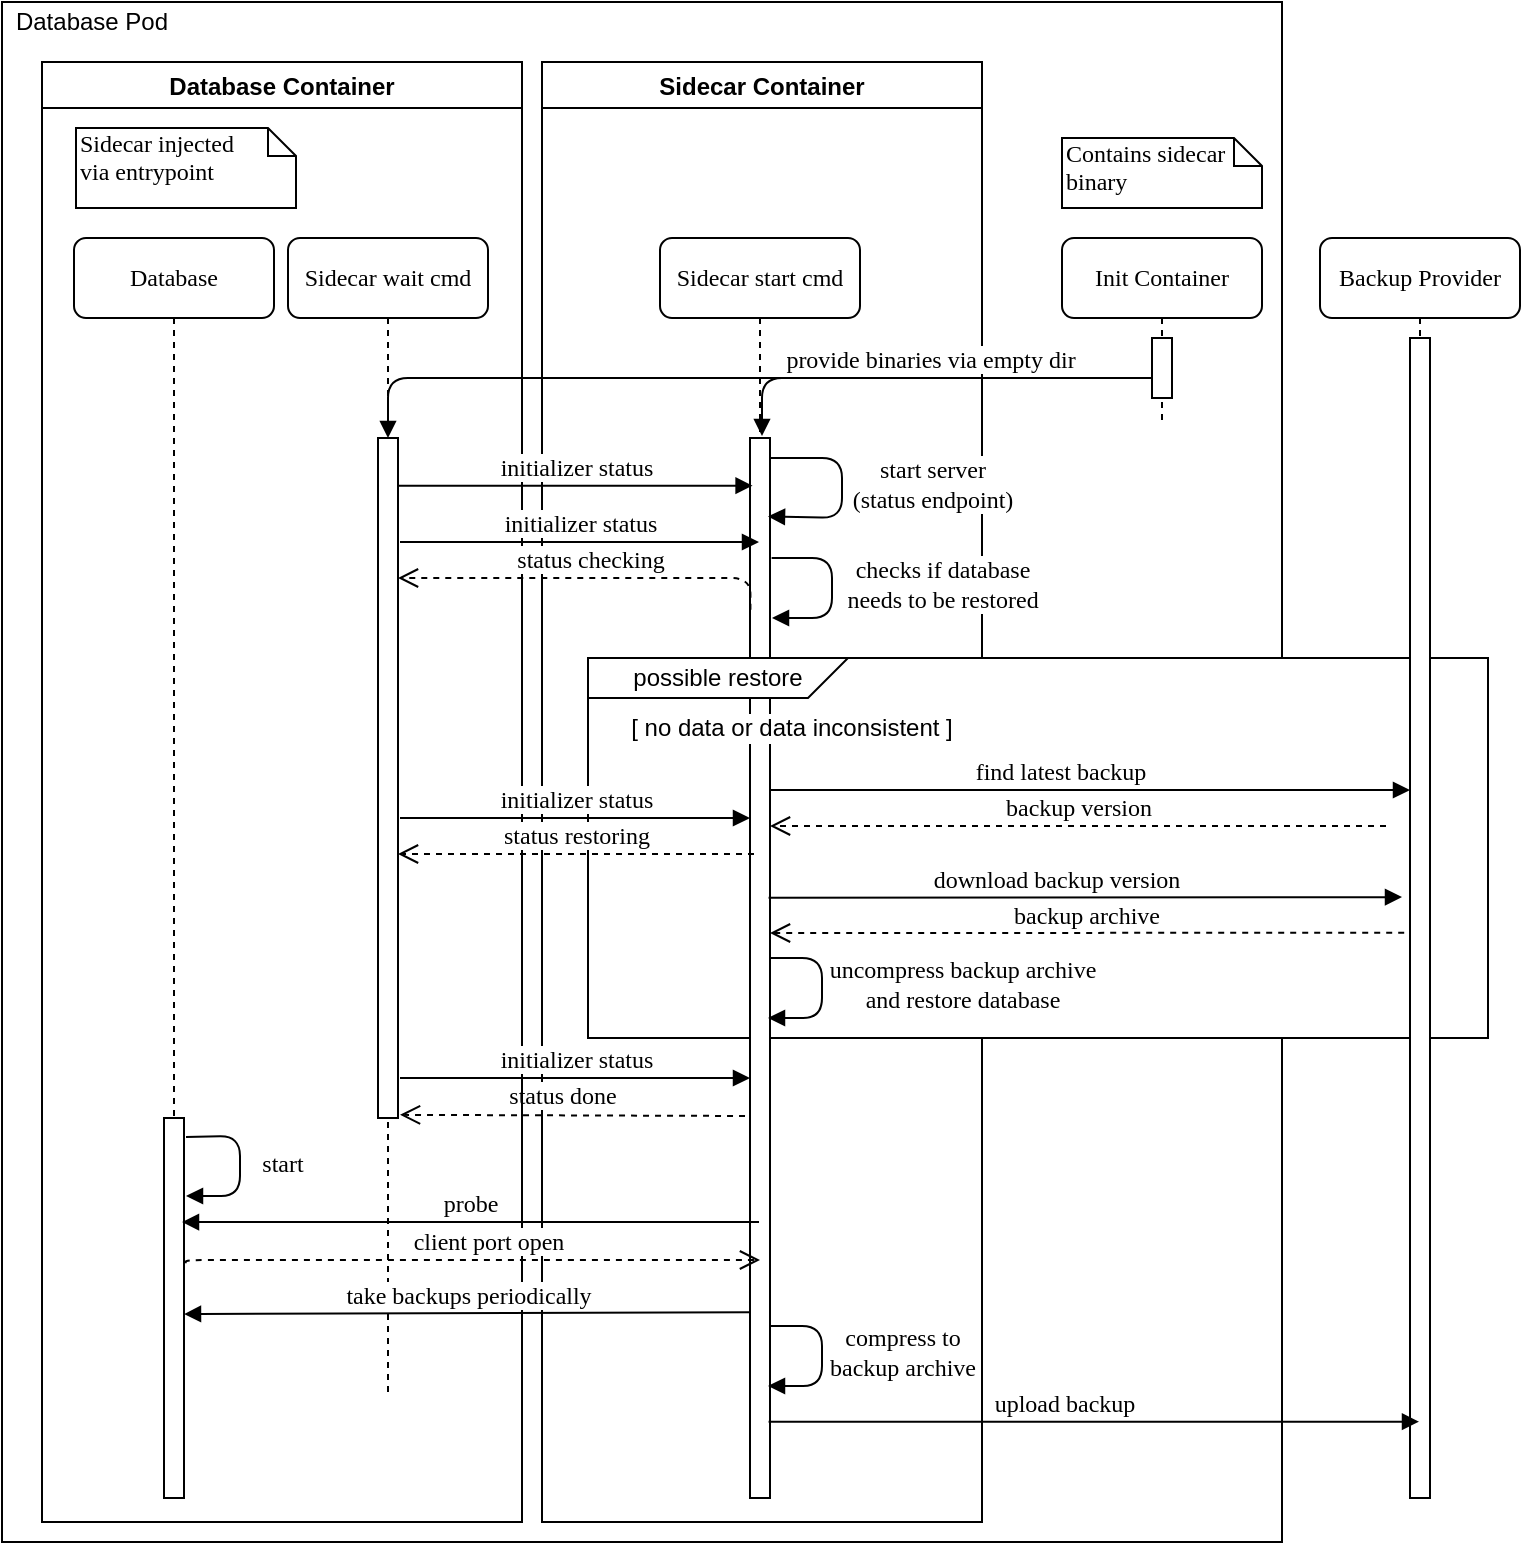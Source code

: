 <mxfile version="12.7.9" type="device"><diagram name="Page-1" id="13e1069c-82ec-6db2-03f1-153e76fe0fe0"><mxGraphModel dx="1422" dy="894" grid="1" gridSize="10" guides="1" tooltips="1" connect="1" arrows="1" fold="1" page="1" pageScale="1" pageWidth="1100" pageHeight="850" background="#ffffff" math="0" shadow="0"><root><mxCell id="0"/><mxCell id="1" parent="0"/><mxCell id="vXMNKmHhxJSPpm8mqWFt-4" value="" style="rounded=0;whiteSpace=wrap;html=1;" vertex="1" parent="1"><mxGeometry x="10" y="10" width="640" height="770" as="geometry"/></mxCell><mxCell id="8hgb_S_A5nP3CUkCG9I1-37" value="Sidecar Container" style="swimlane;labelBackgroundColor=#ffffff;" parent="1" vertex="1"><mxGeometry x="280" y="40" width="220" height="730" as="geometry"/></mxCell><mxCell id="8hgb_S_A5nP3CUkCG9I1-31" value="status done" style="html=1;verticalAlign=bottom;endArrow=open;dashed=1;endSize=8;labelBackgroundColor=#ffffff;fontFamily=Verdana;fontSize=12;edgeStyle=elbowEdgeStyle;elbow=vertical;exitX=-0.048;exitY=0.474;exitDx=0;exitDy=0;exitPerimeter=0;fontColor=#000000;" parent="8hgb_S_A5nP3CUkCG9I1-37" edge="1"><mxGeometry x="0.061" relative="1" as="geometry"><mxPoint x="-71" y="526" as="targetPoint"/><Array as="points"><mxPoint x="144" y="526.43"/></Array><mxPoint x="101.52" y="526.99" as="sourcePoint"/><mxPoint as="offset"/></mxGeometry></mxCell><mxCell id="8hgb_S_A5nP3CUkCG9I1-13" value="" style="rounded=0;whiteSpace=wrap;html=1;" parent="1" vertex="1"><mxGeometry x="303" y="338" width="450" height="190" as="geometry"/></mxCell><mxCell id="7baba1c4bc27f4b0-2" value="Sidecar start cmd" style="shape=umlLifeline;perimeter=lifelinePerimeter;whiteSpace=wrap;html=1;container=1;collapsible=0;recursiveResize=0;outlineConnect=0;rounded=1;shadow=0;comic=0;labelBackgroundColor=#ffffff;strokeWidth=1;fontFamily=Verdana;fontSize=12;align=center;" parent="1" vertex="1"><mxGeometry x="339" y="128" width="100" height="630" as="geometry"/></mxCell><mxCell id="7baba1c4bc27f4b0-10" value="" style="html=1;points=[];perimeter=orthogonalPerimeter;rounded=0;shadow=0;comic=0;labelBackgroundColor=none;strokeWidth=1;fontFamily=Verdana;fontSize=12;align=center;" parent="7baba1c4bc27f4b0-2" vertex="1"><mxGeometry x="45" y="100" width="10" height="530" as="geometry"/></mxCell><mxCell id="8hgb_S_A5nP3CUkCG9I1-19" value="find latest backup" style="html=1;verticalAlign=bottom;endArrow=block;labelBackgroundColor=none;fontFamily=Verdana;fontSize=12;" parent="7baba1c4bc27f4b0-2" target="8hgb_S_A5nP3CUkCG9I1-21" edge="1"><mxGeometry x="-0.094" relative="1" as="geometry"><mxPoint x="55" y="276.0" as="sourcePoint"/><mxPoint x="375" y="276.0" as="targetPoint"/><Array as="points"/><mxPoint as="offset"/></mxGeometry></mxCell><mxCell id="8hgb_S_A5nP3CUkCG9I1-5" value="start server &lt;br&gt;(status endpoint)" style="html=1;verticalAlign=bottom;endArrow=block;labelBackgroundColor=#ffffff;fontFamily=Verdana;fontSize=12;entryX=0.9;entryY=0.074;entryDx=0;entryDy=0;entryPerimeter=0;" parent="7baba1c4bc27f4b0-2" source="7baba1c4bc27f4b0-10" target="7baba1c4bc27f4b0-10" edge="1"><mxGeometry x="0.349" y="50" relative="1" as="geometry"><mxPoint x="9.81" y="110.0" as="sourcePoint"/><mxPoint x="9.81" y="370" as="targetPoint"/><Array as="points"><mxPoint x="91" y="110"/><mxPoint x="91" y="140"/></Array><mxPoint x="50" y="-50" as="offset"/></mxGeometry></mxCell><mxCell id="8hgb_S_A5nP3CUkCG9I1-28" value="uncompress backup archive&lt;br&gt;and restore database" style="html=1;verticalAlign=bottom;endArrow=block;labelBackgroundColor=none;fontFamily=Verdana;fontSize=12;" parent="7baba1c4bc27f4b0-2" source="7baba1c4bc27f4b0-10" edge="1"><mxGeometry x="0.357" y="-70" relative="1" as="geometry"><mxPoint x="10.81" y="360.0" as="sourcePoint"/><mxPoint x="54" y="390" as="targetPoint"/><Array as="points"><mxPoint x="81" y="360"/><mxPoint x="81" y="390"/></Array><mxPoint x="70" y="70" as="offset"/></mxGeometry></mxCell><mxCell id="7baba1c4bc27f4b0-3" value="Init Container" style="shape=umlLifeline;perimeter=lifelinePerimeter;whiteSpace=wrap;html=1;container=1;collapsible=0;recursiveResize=0;outlineConnect=0;rounded=1;shadow=0;comic=0;labelBackgroundColor=none;strokeWidth=1;fontFamily=Verdana;fontSize=12;align=center;" parent="1" vertex="1"><mxGeometry x="540" y="128" width="100" height="92" as="geometry"/></mxCell><mxCell id="7baba1c4bc27f4b0-13" value="" style="html=1;points=[];perimeter=orthogonalPerimeter;rounded=0;shadow=0;comic=0;labelBackgroundColor=none;strokeWidth=1;fontFamily=Verdana;fontSize=12;align=center;" parent="7baba1c4bc27f4b0-3" vertex="1"><mxGeometry x="45" y="50" width="10" height="30" as="geometry"/></mxCell><mxCell id="7baba1c4bc27f4b0-8" value="Sidecar wait cmd" style="shape=umlLifeline;perimeter=lifelinePerimeter;whiteSpace=wrap;html=1;container=1;collapsible=0;recursiveResize=0;outlineConnect=0;rounded=1;shadow=0;comic=0;labelBackgroundColor=none;strokeWidth=1;fontFamily=Verdana;fontSize=12;align=center;" parent="1" vertex="1"><mxGeometry x="153" y="128" width="100" height="580" as="geometry"/></mxCell><mxCell id="7baba1c4bc27f4b0-9" value="" style="html=1;points=[];perimeter=orthogonalPerimeter;rounded=0;shadow=0;comic=0;labelBackgroundColor=none;strokeWidth=1;fontFamily=Verdana;fontSize=12;align=center;" parent="7baba1c4bc27f4b0-8" vertex="1"><mxGeometry x="45" y="100" width="10" height="340" as="geometry"/></mxCell><mxCell id="7baba1c4bc27f4b0-17" value="provide binaries via empty dir" style="html=1;verticalAlign=bottom;endArrow=block;labelBackgroundColor=#ffffff;fontFamily=Verdana;fontSize=12;edgeStyle=elbowEdgeStyle;elbow=vertical;" parent="1" source="7baba1c4bc27f4b0-13" target="7baba1c4bc27f4b0-9" edge="1"><mxGeometry x="-0.462" relative="1" as="geometry"><mxPoint x="513" y="212" as="sourcePoint"/><Array as="points"><mxPoint x="503" y="198"/></Array><mxPoint x="273" y="218" as="targetPoint"/><mxPoint as="offset"/></mxGeometry></mxCell><mxCell id="7baba1c4bc27f4b0-42" value="Contains sidecar&lt;br&gt;binary" style="shape=note;whiteSpace=wrap;html=1;size=14;verticalAlign=top;align=left;spacingTop=-6;rounded=0;shadow=0;comic=0;labelBackgroundColor=none;strokeWidth=1;fontFamily=Verdana;fontSize=12" parent="1" vertex="1"><mxGeometry x="540" y="78" width="100" height="35" as="geometry"/></mxCell><mxCell id="8hgb_S_A5nP3CUkCG9I1-3" value="" style="html=1;verticalAlign=bottom;endArrow=block;labelBackgroundColor=none;fontFamily=Verdana;fontSize=12;edgeStyle=elbowEdgeStyle;elbow=vertical;" parent="1" edge="1"><mxGeometry x="0.108" y="-17" relative="1" as="geometry"><mxPoint x="513" y="198" as="sourcePoint"/><Array as="points"><mxPoint x="423" y="198"/></Array><mxPoint x="390" y="227" as="targetPoint"/><mxPoint as="offset"/></mxGeometry></mxCell><mxCell id="8hgb_S_A5nP3CUkCG9I1-7" value="checks if database &lt;br&gt;needs to be restored" style="html=1;verticalAlign=bottom;endArrow=block;labelBackgroundColor=#ffffff;fontFamily=Verdana;fontSize=12;" parent="1" edge="1"><mxGeometry x="0.335" y="-55" relative="1" as="geometry"><mxPoint x="394.81" y="288.0" as="sourcePoint"/><mxPoint x="395" y="318" as="targetPoint"/><Array as="points"><mxPoint x="425" y="288"/><mxPoint x="425" y="318"/></Array><mxPoint x="55" y="55" as="offset"/></mxGeometry></mxCell><mxCell id="8hgb_S_A5nP3CUkCG9I1-12" value="possible restore" style="shape=card;whiteSpace=wrap;html=1;rotation=0;flipV=1;flipH=1;" parent="1" vertex="1"><mxGeometry x="303" y="338" width="130" height="20" as="geometry"/></mxCell><mxCell id="8hgb_S_A5nP3CUkCG9I1-20" value="Backup Provider" style="shape=umlLifeline;perimeter=lifelinePerimeter;whiteSpace=wrap;html=1;container=1;collapsible=0;recursiveResize=0;outlineConnect=0;rounded=1;shadow=0;comic=0;labelBackgroundColor=none;strokeWidth=1;fontFamily=Verdana;fontSize=12;align=center;" parent="1" vertex="1"><mxGeometry x="669" y="128" width="100" height="622" as="geometry"/></mxCell><mxCell id="8hgb_S_A5nP3CUkCG9I1-21" value="" style="html=1;points=[];perimeter=orthogonalPerimeter;rounded=0;shadow=0;comic=0;labelBackgroundColor=none;strokeWidth=1;fontFamily=Verdana;fontSize=12;align=center;" parent="8hgb_S_A5nP3CUkCG9I1-20" vertex="1"><mxGeometry x="45" y="50" width="10" height="580" as="geometry"/></mxCell><mxCell id="8hgb_S_A5nP3CUkCG9I1-23" value="backup version" style="html=1;verticalAlign=bottom;endArrow=open;dashed=1;endSize=8;labelBackgroundColor=none;fontFamily=Verdana;fontSize=12;edgeStyle=elbowEdgeStyle;elbow=vertical;" parent="1" target="7baba1c4bc27f4b0-10" edge="1"><mxGeometry relative="1" as="geometry"><mxPoint x="410" y="422" as="targetPoint"/><Array as="points"><mxPoint x="558" y="422"/></Array><mxPoint x="702" y="422" as="sourcePoint"/></mxGeometry></mxCell><mxCell id="8hgb_S_A5nP3CUkCG9I1-24" value="download backup version" style="html=1;verticalAlign=bottom;endArrow=block;labelBackgroundColor=#ffffff;fontFamily=Verdana;fontSize=12;exitX=0.929;exitY=0.511;exitDx=0;exitDy=0;exitPerimeter=0;entryX=-0.4;entryY=0.482;entryDx=0;entryDy=0;entryPerimeter=0;" parent="1" target="8hgb_S_A5nP3CUkCG9I1-21" edge="1"><mxGeometry x="-0.094" relative="1" as="geometry"><mxPoint x="393.29" y="457.83" as="sourcePoint"/><mxPoint x="697" y="457.83" as="targetPoint"/><Array as="points"/><mxPoint as="offset"/></mxGeometry></mxCell><mxCell id="8hgb_S_A5nP3CUkCG9I1-25" value="backup archive" style="html=1;verticalAlign=bottom;endArrow=open;dashed=1;endSize=8;labelBackgroundColor=#ffffff;fontFamily=Verdana;fontSize=12;edgeStyle=elbowEdgeStyle;elbow=vertical;exitX=-0.29;exitY=0.511;exitDx=0;exitDy=0;exitPerimeter=0;" parent="1" edge="1"><mxGeometry relative="1" as="geometry"><mxPoint x="394" y="476" as="targetPoint"/><Array as="points"/><mxPoint x="711.1" y="475.38" as="sourcePoint"/></mxGeometry></mxCell><mxCell id="8hgb_S_A5nP3CUkCG9I1-36" value="Database Container" style="swimlane;labelBackgroundColor=#ffffff;" parent="1" vertex="1"><mxGeometry x="30" y="40" width="240" height="730" as="geometry"/></mxCell><mxCell id="7baba1c4bc27f4b0-40" value="Sidecar injected &lt;br&gt;via entrypoint" style="shape=note;whiteSpace=wrap;html=1;size=14;verticalAlign=top;align=left;spacingTop=-6;rounded=0;shadow=0;comic=0;labelBackgroundColor=none;strokeWidth=1;fontFamily=Verdana;fontSize=12" parent="8hgb_S_A5nP3CUkCG9I1-36" vertex="1"><mxGeometry x="17" y="33" width="110" height="40" as="geometry"/></mxCell><mxCell id="8hgb_S_A5nP3CUkCG9I1-30" value="initializer status" style="html=1;verticalAlign=bottom;endArrow=block;labelBackgroundColor=#ffffff;fontFamily=Verdana;fontSize=12;" parent="1" target="7baba1c4bc27f4b0-10" edge="1"><mxGeometry relative="1" as="geometry"><mxPoint x="209" y="418.0" as="sourcePoint"/><mxPoint x="337" y="418" as="targetPoint"/></mxGeometry></mxCell><mxCell id="8hgb_S_A5nP3CUkCG9I1-32" value="initializer status" style="html=1;verticalAlign=bottom;endArrow=block;labelBackgroundColor=#ffffff;fontFamily=Verdana;fontSize=12;" parent="1" target="7baba1c4bc27f4b0-10" edge="1"><mxGeometry relative="1" as="geometry"><mxPoint x="209" y="548.0" as="sourcePoint"/><mxPoint x="337" y="548.0" as="targetPoint"/></mxGeometry></mxCell><mxCell id="7baba1c4bc27f4b0-23" value="initializer status" style="html=1;verticalAlign=bottom;endArrow=block;labelBackgroundColor=#ffffff;fontFamily=Verdana;fontSize=12;entryX=0.129;entryY=0.045;entryDx=0;entryDy=0;entryPerimeter=0;" parent="1" source="7baba1c4bc27f4b0-9" target="7baba1c4bc27f4b0-10" edge="1"><mxGeometry relative="1" as="geometry"><mxPoint x="211" y="248" as="sourcePoint"/><mxPoint x="336" y="248" as="targetPoint"/></mxGeometry></mxCell><mxCell id="7baba1c4bc27f4b0-30" value="status checking" style="html=1;verticalAlign=bottom;endArrow=open;dashed=1;endSize=8;labelBackgroundColor=#ffffff;fontFamily=Verdana;fontSize=12;edgeStyle=elbowEdgeStyle;elbow=vertical;exitX=0.021;exitY=0.162;exitDx=0;exitDy=0;exitPerimeter=0;" parent="1" source="7baba1c4bc27f4b0-10" edge="1"><mxGeometry relative="1" as="geometry"><mxPoint x="208" y="298" as="targetPoint"/><Array as="points"><mxPoint x="233" y="298"/></Array><mxPoint x="333" y="298" as="sourcePoint"/></mxGeometry></mxCell><mxCell id="8hgb_S_A5nP3CUkCG9I1-6" value="initializer status" style="html=1;verticalAlign=bottom;endArrow=block;labelBackgroundColor=#ffffff;fontFamily=Verdana;fontSize=12;" parent="1" target="7baba1c4bc27f4b0-2" edge="1"><mxGeometry relative="1" as="geometry"><mxPoint x="209" y="280.0" as="sourcePoint"/><mxPoint x="337" y="280.0" as="targetPoint"/></mxGeometry></mxCell><mxCell id="8hgb_S_A5nP3CUkCG9I1-15" value="[ no data or data inconsistent ]" style="text;html=1;strokeColor=none;fillColor=none;align=center;verticalAlign=middle;whiteSpace=wrap;rounded=0;labelBackgroundColor=#ffffff;" parent="1" vertex="1"><mxGeometry x="310" y="363" width="190" height="20" as="geometry"/></mxCell><mxCell id="8hgb_S_A5nP3CUkCG9I1-29" value="status restoring" style="html=1;verticalAlign=bottom;endArrow=open;dashed=1;endSize=8;labelBackgroundColor=#ffffff;fontFamily=Verdana;fontSize=12;edgeStyle=elbowEdgeStyle;elbow=vertical;" parent="1" edge="1"><mxGeometry relative="1" as="geometry"><mxPoint x="208" y="436.0" as="targetPoint"/><Array as="points"><mxPoint x="233" y="436"/></Array><mxPoint x="386" y="436" as="sourcePoint"/></mxGeometry></mxCell><mxCell id="8hgb_S_A5nP3CUkCG9I1-38" value="Database" style="shape=umlLifeline;perimeter=lifelinePerimeter;whiteSpace=wrap;html=1;container=1;collapsible=0;recursiveResize=0;outlineConnect=0;rounded=1;shadow=0;comic=0;labelBackgroundColor=none;strokeWidth=1;fontFamily=Verdana;fontSize=12;align=center;" parent="1" vertex="1"><mxGeometry x="46" y="128" width="100" height="630" as="geometry"/></mxCell><mxCell id="8hgb_S_A5nP3CUkCG9I1-39" value="" style="html=1;points=[];perimeter=orthogonalPerimeter;rounded=0;shadow=0;comic=0;labelBackgroundColor=none;strokeWidth=1;fontFamily=Verdana;fontSize=12;align=center;" parent="8hgb_S_A5nP3CUkCG9I1-38" vertex="1"><mxGeometry x="45" y="440" width="10" height="190" as="geometry"/></mxCell><mxCell id="8hgb_S_A5nP3CUkCG9I1-40" value="start" style="html=1;verticalAlign=bottom;endArrow=block;labelBackgroundColor=none;fontFamily=Verdana;fontSize=12;exitX=0.9;exitY=0.592;exitDx=0;exitDy=0;exitPerimeter=0;" parent="1" edge="1"><mxGeometry x="0.357" y="-22" relative="1" as="geometry"><mxPoint x="102" y="577.48" as="sourcePoint"/><mxPoint x="102" y="607" as="targetPoint"/><Array as="points"><mxPoint x="129" y="577"/><mxPoint x="129" y="607"/></Array><mxPoint x="21" y="15" as="offset"/></mxGeometry></mxCell><mxCell id="8hgb_S_A5nP3CUkCG9I1-43" value="probe" style="html=1;verticalAlign=bottom;endArrow=block;labelBackgroundColor=#ffffff;fontFamily=Verdana;fontSize=12;entryX=0.9;entryY=0.554;entryDx=0;entryDy=0;entryPerimeter=0;" parent="1" source="7baba1c4bc27f4b0-2" edge="1"><mxGeometry relative="1" as="geometry"><mxPoint x="370" y="620" as="sourcePoint"/><mxPoint x="100" y="620.02" as="targetPoint"/></mxGeometry></mxCell><mxCell id="8hgb_S_A5nP3CUkCG9I1-44" value="client port open" style="html=1;verticalAlign=bottom;endArrow=open;dashed=1;endSize=8;labelBackgroundColor=#ffffff;fontFamily=Verdana;fontSize=12;edgeStyle=elbowEdgeStyle;elbow=vertical;exitX=1.086;exitY=0.566;exitDx=0;exitDy=0;exitPerimeter=0;fontColor=#000000;" parent="1" edge="1"><mxGeometry x="0.061" relative="1" as="geometry"><mxPoint x="389" y="639" as="targetPoint"/><Array as="points"><mxPoint x="100" y="639"/></Array><mxPoint x="101.86" y="640.58" as="sourcePoint"/><mxPoint as="offset"/></mxGeometry></mxCell><mxCell id="8hgb_S_A5nP3CUkCG9I1-45" value="take backups periodically" style="html=1;verticalAlign=bottom;endArrow=block;labelBackgroundColor=#ffffff;fontFamily=Verdana;fontSize=12;entryX=0.9;entryY=0.554;entryDx=0;entryDy=0;entryPerimeter=0;exitX=-0.1;exitY=0.889;exitDx=0;exitDy=0;exitPerimeter=0;" parent="1" edge="1"><mxGeometry relative="1" as="geometry"><mxPoint x="384" y="665.16" as="sourcePoint"/><mxPoint x="101" y="666.02" as="targetPoint"/></mxGeometry></mxCell><mxCell id="8hgb_S_A5nP3CUkCG9I1-48" value="compress to &lt;br&gt;backup archive" style="html=1;verticalAlign=bottom;endArrow=block;labelBackgroundColor=none;fontFamily=Verdana;fontSize=12;" parent="1" edge="1"><mxGeometry x="0.349" y="-40" relative="1" as="geometry"><mxPoint x="394" y="672" as="sourcePoint"/><mxPoint x="393" y="702" as="targetPoint"/><Array as="points"><mxPoint x="420" y="672"/><mxPoint x="420" y="702"/></Array><mxPoint x="40" y="40" as="offset"/></mxGeometry></mxCell><mxCell id="8hgb_S_A5nP3CUkCG9I1-49" value="upload backup" style="html=1;verticalAlign=bottom;endArrow=block;labelBackgroundColor=#ffffff;fontFamily=Verdana;fontSize=12;exitX=0.929;exitY=0.511;exitDx=0;exitDy=0;exitPerimeter=0;" parent="1" target="8hgb_S_A5nP3CUkCG9I1-20" edge="1"><mxGeometry x="-0.094" relative="1" as="geometry"><mxPoint x="393.29" y="719.83" as="sourcePoint"/><mxPoint x="697" y="719.83" as="targetPoint"/><Array as="points"/><mxPoint as="offset"/></mxGeometry></mxCell><mxCell id="vXMNKmHhxJSPpm8mqWFt-5" value="Database Pod" style="text;html=1;strokeColor=none;fillColor=none;align=center;verticalAlign=middle;whiteSpace=wrap;rounded=0;" vertex="1" parent="1"><mxGeometry x="10" y="10" width="90" height="20" as="geometry"/></mxCell></root></mxGraphModel></diagram></mxfile>